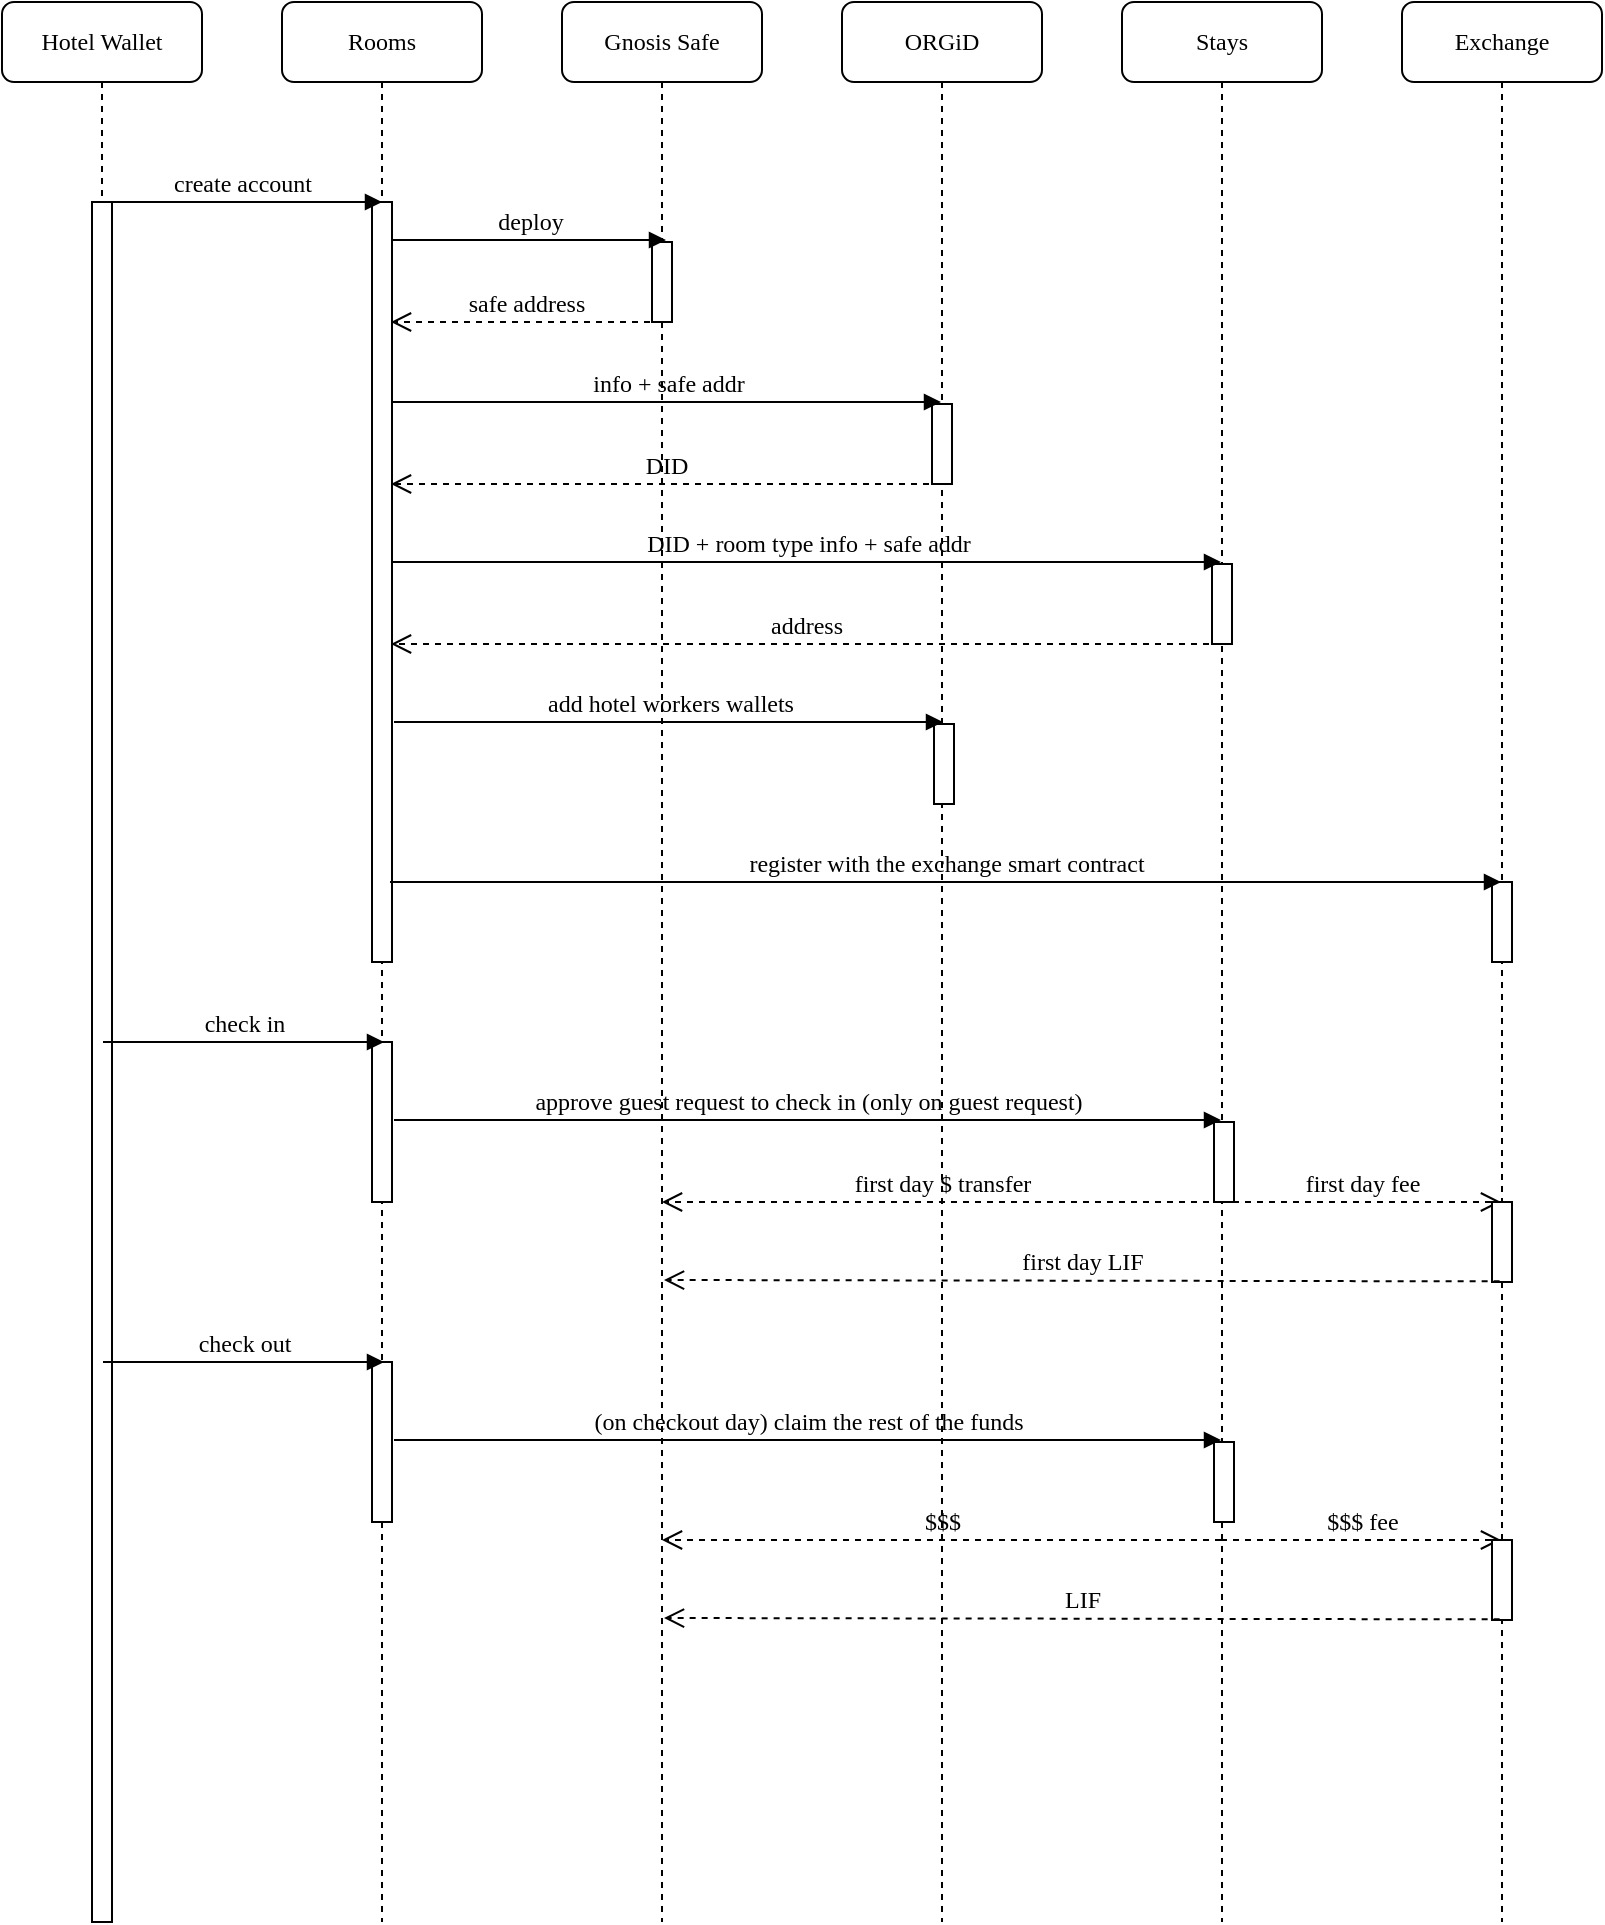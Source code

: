<mxfile version="16.5.1" type="device"><diagram name="Page-1" id="13e1069c-82ec-6db2-03f1-153e76fe0fe0"><mxGraphModel dx="3910" dy="2760" grid="1" gridSize="10" guides="1" tooltips="1" connect="1" arrows="1" fold="1" page="1" pageScale="1" pageWidth="1100" pageHeight="850" background="none" math="0" shadow="0"><root><mxCell id="0"/><mxCell id="1" parent="0"/><mxCell id="7baba1c4bc27f4b0-2" value="&lt;font style=&quot;font-size: 12px&quot;&gt;ORGiD&lt;/font&gt;" style="shape=umlLifeline;perimeter=lifelinePerimeter;whiteSpace=wrap;html=1;container=1;collapsible=0;recursiveResize=0;outlineConnect=0;rounded=1;shadow=0;comic=0;labelBackgroundColor=none;strokeWidth=1;fontFamily=Oxygen Mono;fontSize=12;align=center;fontSource=https%3A%2F%2Ffonts.googleapis.com%2Fcss%3Ffamily%3DOxygen%2BMono;" parent="1" vertex="1"><mxGeometry x="510" y="80" width="100" height="960" as="geometry"/></mxCell><mxCell id="7baba1c4bc27f4b0-10" value="" style="html=1;points=[];perimeter=orthogonalPerimeter;rounded=0;shadow=0;comic=0;labelBackgroundColor=none;strokeWidth=1;fontFamily=Oxygen Mono;fontSize=12;align=center;fontSource=https%3A%2F%2Ffonts.googleapis.com%2Fcss%3Ffamily%3DOxygen%2BMono;" parent="7baba1c4bc27f4b0-2" vertex="1"><mxGeometry x="45" y="201" width="10" height="40" as="geometry"/></mxCell><mxCell id="exHG_pom86GqnMxjgSP4-1" value="DID" style="html=1;verticalAlign=bottom;endArrow=open;dashed=1;endSize=8;labelBackgroundColor=none;fontFamily=Oxygen Mono;fontSize=12;fontSource=https%3A%2F%2Ffonts.googleapis.com%2Fcss%3Ffamily%3DOxygen%2BMono;" parent="7baba1c4bc27f4b0-2" edge="1" source="7baba1c4bc27f4b0-2"><mxGeometry relative="1" as="geometry"><mxPoint x="-225.5" y="241" as="targetPoint"/><mxPoint x="-90" y="241" as="sourcePoint"/></mxGeometry></mxCell><mxCell id="7baba1c4bc27f4b0-3" value="Gnosis Safe" style="shape=umlLifeline;perimeter=lifelinePerimeter;whiteSpace=wrap;html=1;container=1;collapsible=0;recursiveResize=0;outlineConnect=0;rounded=1;shadow=0;comic=0;labelBackgroundColor=none;strokeWidth=1;fontFamily=Oxygen Mono;fontSize=12;align=center;fontSource=https%3A%2F%2Ffonts.googleapis.com%2Fcss%3Ffamily%3DOxygen%2BMono;" parent="1" vertex="1"><mxGeometry x="370" y="80" width="100" height="960" as="geometry"/></mxCell><mxCell id="ZZuMNNuM6Ks5X00v49yn-12" value="" style="html=1;points=[];perimeter=orthogonalPerimeter;rounded=0;shadow=0;comic=0;labelBackgroundColor=none;strokeWidth=1;fontFamily=Oxygen Mono;fontSize=12;align=center;fontSource=https%3A%2F%2Ffonts.googleapis.com%2Fcss%3Ffamily%3DOxygen%2BMono;" vertex="1" parent="7baba1c4bc27f4b0-3"><mxGeometry x="45" y="120" width="10" height="40" as="geometry"/></mxCell><mxCell id="7baba1c4bc27f4b0-5" value="Stays" style="shape=umlLifeline;perimeter=lifelinePerimeter;whiteSpace=wrap;html=1;container=1;collapsible=0;recursiveResize=0;outlineConnect=0;rounded=1;shadow=0;comic=0;labelBackgroundColor=none;strokeWidth=1;fontFamily=Oxygen Mono;fontSize=12;align=center;fontSource=https%3A%2F%2Ffonts.googleapis.com%2Fcss%3Ffamily%3DOxygen%2BMono;" parent="1" vertex="1"><mxGeometry x="650" y="80" width="100" height="960" as="geometry"/></mxCell><mxCell id="ZZuMNNuM6Ks5X00v49yn-29" value="" style="html=1;points=[];perimeter=orthogonalPerimeter;rounded=0;shadow=0;comic=0;labelBackgroundColor=none;strokeWidth=1;fontFamily=Oxygen Mono;fontSize=12;align=center;fontSource=https%3A%2F%2Ffonts.googleapis.com%2Fcss%3Ffamily%3DOxygen%2BMono;" vertex="1" parent="7baba1c4bc27f4b0-5"><mxGeometry x="46" y="560" width="10" height="40" as="geometry"/></mxCell><mxCell id="7baba1c4bc27f4b0-8" value="Rooms" style="shape=umlLifeline;perimeter=lifelinePerimeter;whiteSpace=wrap;html=1;container=1;collapsible=0;recursiveResize=0;outlineConnect=0;rounded=1;shadow=0;comic=0;labelBackgroundColor=none;strokeWidth=1;fontFamily=Oxygen Mono;fontSize=12;align=center;fontSource=https%3A%2F%2Ffonts.googleapis.com%2Fcss%3Ffamily%3DOxygen%2BMono;" parent="1" vertex="1"><mxGeometry x="230" y="80" width="100" height="960" as="geometry"/></mxCell><mxCell id="7baba1c4bc27f4b0-9" value="" style="html=1;points=[];perimeter=orthogonalPerimeter;rounded=0;shadow=0;comic=0;labelBackgroundColor=none;strokeWidth=1;fontFamily=Oxygen Mono;fontSize=12;align=center;fontSource=https%3A%2F%2Ffonts.googleapis.com%2Fcss%3Ffamily%3DOxygen%2BMono;" parent="7baba1c4bc27f4b0-8" vertex="1"><mxGeometry x="45" y="100" width="10" height="380" as="geometry"/></mxCell><mxCell id="ZZuMNNuM6Ks5X00v49yn-10" value="info + safe addr" style="html=1;verticalAlign=bottom;endArrow=block;labelBackgroundColor=none;fontFamily=Oxygen Mono;fontSize=12;edgeStyle=elbowEdgeStyle;elbow=vertical;fontSource=https%3A%2F%2Ffonts.googleapis.com%2Fcss%3Ffamily%3DOxygen%2BMono;" edge="1" parent="7baba1c4bc27f4b0-8" target="7baba1c4bc27f4b0-2"><mxGeometry relative="1" as="geometry"><mxPoint x="55" y="200" as="sourcePoint"/><mxPoint x="190" y="200" as="targetPoint"/></mxGeometry></mxCell><mxCell id="7baba1c4bc27f4b0-11" value="create account" style="html=1;verticalAlign=bottom;endArrow=block;labelBackgroundColor=none;fontFamily=Oxygen Mono;fontSize=12;edgeStyle=elbowEdgeStyle;elbow=vertical;fontSource=https%3A%2F%2Ffonts.googleapis.com%2Fcss%3Ffamily%3DOxygen%2BMono;" parent="1" source="ZZuMNNuM6Ks5X00v49yn-7" edge="1"><mxGeometry relative="1" as="geometry"><mxPoint x="350" y="190" as="sourcePoint"/><mxPoint x="280" y="180" as="targetPoint"/></mxGeometry></mxCell><mxCell id="ZZuMNNuM6Ks5X00v49yn-1" value="Exchange" style="shape=umlLifeline;perimeter=lifelinePerimeter;whiteSpace=wrap;html=1;container=1;collapsible=0;recursiveResize=0;outlineConnect=0;rounded=1;shadow=0;comic=0;labelBackgroundColor=none;strokeWidth=1;fontFamily=Oxygen Mono;fontSize=12;align=center;fontSource=https%3A%2F%2Ffonts.googleapis.com%2Fcss%3Ffamily%3DOxygen%2BMono;" vertex="1" parent="1"><mxGeometry x="790" y="80" width="100" height="960" as="geometry"/></mxCell><mxCell id="ZZuMNNuM6Ks5X00v49yn-28" value="" style="html=1;points=[];perimeter=orthogonalPerimeter;rounded=0;shadow=0;comic=0;labelBackgroundColor=none;strokeWidth=1;fontFamily=Oxygen Mono;fontSize=12;align=center;fontSource=https%3A%2F%2Ffonts.googleapis.com%2Fcss%3Ffamily%3DOxygen%2BMono;" vertex="1" parent="ZZuMNNuM6Ks5X00v49yn-1"><mxGeometry x="45" y="440" width="10" height="40" as="geometry"/></mxCell><mxCell id="ZZuMNNuM6Ks5X00v49yn-7" value="Hotel Wallet" style="shape=umlLifeline;perimeter=lifelinePerimeter;whiteSpace=wrap;html=1;container=1;collapsible=0;recursiveResize=0;outlineConnect=0;rounded=1;shadow=0;comic=0;labelBackgroundColor=none;strokeWidth=1;fontFamily=Oxygen Mono;fontSize=12;align=center;fontSource=https%3A%2F%2Ffonts.googleapis.com%2Fcss%3Ffamily%3DOxygen%2BMono;" vertex="1" parent="1"><mxGeometry x="90" y="80" width="100" height="960" as="geometry"/></mxCell><mxCell id="ZZuMNNuM6Ks5X00v49yn-8" value="" style="html=1;points=[];perimeter=orthogonalPerimeter;rounded=0;shadow=0;comic=0;labelBackgroundColor=none;strokeWidth=1;fontFamily=Oxygen Mono;fontSize=12;align=center;fontSource=https%3A%2F%2Ffonts.googleapis.com%2Fcss%3Ffamily%3DOxygen%2BMono;" vertex="1" parent="ZZuMNNuM6Ks5X00v49yn-7"><mxGeometry x="45" y="100" width="10" height="860" as="geometry"/></mxCell><mxCell id="ZZuMNNuM6Ks5X00v49yn-13" value="safe address" style="html=1;verticalAlign=bottom;endArrow=open;dashed=1;endSize=8;labelBackgroundColor=none;fontFamily=Oxygen Mono;fontSize=12;fontSource=https%3A%2F%2Ffonts.googleapis.com%2Fcss%3Ffamily%3DOxygen%2BMono;" edge="1" parent="1"><mxGeometry relative="1" as="geometry"><mxPoint x="284.5" y="240" as="targetPoint"/><mxPoint x="420" y="240" as="sourcePoint"/></mxGeometry></mxCell><mxCell id="ZZuMNNuM6Ks5X00v49yn-14" value="deploy" style="html=1;verticalAlign=bottom;endArrow=block;labelBackgroundColor=none;fontFamily=Oxygen Mono;fontSize=12;edgeStyle=elbowEdgeStyle;elbow=vertical;fontSource=https%3A%2F%2Ffonts.googleapis.com%2Fcss%3Ffamily%3DOxygen%2BMono;" edge="1" parent="1"><mxGeometry relative="1" as="geometry"><mxPoint x="285" y="199" as="sourcePoint"/><mxPoint x="422" y="199" as="targetPoint"/></mxGeometry></mxCell><mxCell id="ZZuMNNuM6Ks5X00v49yn-15" value="" style="html=1;points=[];perimeter=orthogonalPerimeter;rounded=0;shadow=0;comic=0;labelBackgroundColor=none;strokeWidth=1;fontFamily=Oxygen Mono;fontSize=12;align=center;fontSource=https%3A%2F%2Ffonts.googleapis.com%2Fcss%3Ffamily%3DOxygen%2BMono;" vertex="1" parent="1"><mxGeometry x="695" y="361" width="10" height="40" as="geometry"/></mxCell><mxCell id="ZZuMNNuM6Ks5X00v49yn-16" value="address" style="html=1;verticalAlign=bottom;endArrow=open;dashed=1;endSize=8;labelBackgroundColor=none;fontFamily=Oxygen Mono;fontSize=12;fontSource=https%3A%2F%2Ffonts.googleapis.com%2Fcss%3Ffamily%3DOxygen%2BMono;" edge="1" parent="1"><mxGeometry relative="1" as="geometry"><mxPoint x="284.5" y="401" as="targetPoint"/><mxPoint x="699.5" y="401" as="sourcePoint"/></mxGeometry></mxCell><mxCell id="ZZuMNNuM6Ks5X00v49yn-17" value="DID + room type info + safe addr" style="html=1;verticalAlign=bottom;endArrow=block;labelBackgroundColor=none;fontFamily=Oxygen Mono;fontSize=12;edgeStyle=elbowEdgeStyle;elbow=vertical;fontSource=https%3A%2F%2Ffonts.googleapis.com%2Fcss%3Ffamily%3DOxygen%2BMono;" edge="1" parent="1"><mxGeometry relative="1" as="geometry"><mxPoint x="285" y="360" as="sourcePoint"/><mxPoint x="699.5" y="360" as="targetPoint"/></mxGeometry></mxCell><mxCell id="ZZuMNNuM6Ks5X00v49yn-18" value="" style="html=1;points=[];perimeter=orthogonalPerimeter;rounded=0;shadow=0;comic=0;labelBackgroundColor=none;strokeWidth=1;fontFamily=Oxygen Mono;fontSize=12;align=center;fontSource=https%3A%2F%2Ffonts.googleapis.com%2Fcss%3Ffamily%3DOxygen%2BMono;" vertex="1" parent="1"><mxGeometry x="556" y="441" width="10" height="40" as="geometry"/></mxCell><mxCell id="ZZuMNNuM6Ks5X00v49yn-20" value="add hotel workers wallets" style="html=1;verticalAlign=bottom;endArrow=block;labelBackgroundColor=none;fontFamily=Oxygen Mono;fontSize=12;edgeStyle=elbowEdgeStyle;elbow=vertical;fontSource=https%3A%2F%2Ffonts.googleapis.com%2Fcss%3Ffamily%3DOxygen%2BMono;" edge="1" parent="1"><mxGeometry relative="1" as="geometry"><mxPoint x="286" y="440" as="sourcePoint"/><mxPoint x="560.5" y="440" as="targetPoint"/></mxGeometry></mxCell><mxCell id="ZZuMNNuM6Ks5X00v49yn-25" value="" style="html=1;points=[];perimeter=orthogonalPerimeter;rounded=0;shadow=0;comic=0;labelBackgroundColor=none;strokeWidth=1;fontFamily=Oxygen Mono;fontSize=12;align=center;fontSource=https%3A%2F%2Ffonts.googleapis.com%2Fcss%3Ffamily%3DOxygen%2BMono;" vertex="1" parent="1"><mxGeometry x="275" y="600" width="10" height="80" as="geometry"/></mxCell><mxCell id="ZZuMNNuM6Ks5X00v49yn-26" value="check in" style="html=1;verticalAlign=bottom;endArrow=block;labelBackgroundColor=none;fontFamily=Oxygen Mono;fontSize=12;edgeStyle=elbowEdgeStyle;elbow=vertical;fontSource=https%3A%2F%2Ffonts.googleapis.com%2Fcss%3Ffamily%3DOxygen%2BMono;" edge="1" parent="1"><mxGeometry relative="1" as="geometry"><mxPoint x="140.5" y="600" as="sourcePoint"/><mxPoint x="281" y="600" as="targetPoint"/></mxGeometry></mxCell><mxCell id="ZZuMNNuM6Ks5X00v49yn-27" value="register with the exchange smart contract" style="html=1;verticalAlign=bottom;endArrow=block;labelBackgroundColor=none;fontFamily=Oxygen Mono;fontSize=12;edgeStyle=elbowEdgeStyle;elbow=vertical;fontSource=https%3A%2F%2Ffonts.googleapis.com%2Fcss%3Ffamily%3DOxygen%2BMono;" edge="1" parent="1" target="ZZuMNNuM6Ks5X00v49yn-1"><mxGeometry relative="1" as="geometry"><mxPoint x="284" y="520" as="sourcePoint"/><mxPoint x="558.5" y="520" as="targetPoint"/></mxGeometry></mxCell><mxCell id="ZZuMNNuM6Ks5X00v49yn-30" value="approve guest request to check in (only on guest request)" style="html=1;verticalAlign=bottom;endArrow=block;labelBackgroundColor=none;fontFamily=Oxygen Mono;fontSize=12;edgeStyle=elbowEdgeStyle;elbow=vertical;fontSource=https%3A%2F%2Ffonts.googleapis.com%2Fcss%3Ffamily%3DOxygen%2BMono;" edge="1" parent="1" target="7baba1c4bc27f4b0-5"><mxGeometry relative="1" as="geometry"><mxPoint x="286" y="639" as="sourcePoint"/><mxPoint x="560.5" y="639" as="targetPoint"/></mxGeometry></mxCell><mxCell id="ZZuMNNuM6Ks5X00v49yn-31" value="" style="html=1;points=[];perimeter=orthogonalPerimeter;rounded=0;shadow=0;comic=0;labelBackgroundColor=none;strokeWidth=1;fontFamily=Oxygen Mono;fontSize=12;align=center;fontSource=https%3A%2F%2Ffonts.googleapis.com%2Fcss%3Ffamily%3DOxygen%2BMono;" vertex="1" parent="1"><mxGeometry x="696" y="800" width="10" height="40" as="geometry"/></mxCell><mxCell id="ZZuMNNuM6Ks5X00v49yn-32" value="" style="html=1;points=[];perimeter=orthogonalPerimeter;rounded=0;shadow=0;comic=0;labelBackgroundColor=none;strokeWidth=1;fontFamily=Oxygen Mono;fontSize=12;align=center;fontSource=https%3A%2F%2Ffonts.googleapis.com%2Fcss%3Ffamily%3DOxygen%2BMono;" vertex="1" parent="1"><mxGeometry x="275" y="760" width="10" height="80" as="geometry"/></mxCell><mxCell id="ZZuMNNuM6Ks5X00v49yn-33" value="check out" style="html=1;verticalAlign=bottom;endArrow=block;labelBackgroundColor=none;fontFamily=Oxygen Mono;fontSize=12;edgeStyle=elbowEdgeStyle;elbow=vertical;fontSource=https%3A%2F%2Ffonts.googleapis.com%2Fcss%3Ffamily%3DOxygen%2BMono;" edge="1" parent="1"><mxGeometry relative="1" as="geometry"><mxPoint x="140.5" y="760" as="sourcePoint"/><mxPoint x="281" y="760" as="targetPoint"/></mxGeometry></mxCell><mxCell id="ZZuMNNuM6Ks5X00v49yn-34" value="(on checkout day) claim the rest of the funds" style="html=1;verticalAlign=bottom;endArrow=block;labelBackgroundColor=none;fontFamily=Oxygen Mono;fontSize=12;edgeStyle=elbowEdgeStyle;elbow=vertical;fontSource=https%3A%2F%2Ffonts.googleapis.com%2Fcss%3Ffamily%3DOxygen%2BMono;" edge="1" parent="1"><mxGeometry relative="1" as="geometry"><mxPoint x="286" y="799" as="sourcePoint"/><mxPoint x="699.5" y="799" as="targetPoint"/></mxGeometry></mxCell><mxCell id="ZZuMNNuM6Ks5X00v49yn-35" value="first day $ transfer" style="html=1;verticalAlign=bottom;endArrow=open;dashed=1;endSize=8;labelBackgroundColor=none;fontFamily=Oxygen Mono;fontSize=12;fontSource=https%3A%2F%2Ffonts.googleapis.com%2Fcss%3Ffamily%3DOxygen%2BMono;" edge="1" parent="1"><mxGeometry relative="1" as="geometry"><mxPoint x="420" y="680" as="targetPoint"/><mxPoint x="699.5" y="680" as="sourcePoint"/></mxGeometry></mxCell><mxCell id="ZZuMNNuM6Ks5X00v49yn-37" value="first day fee" style="html=1;verticalAlign=bottom;endArrow=open;dashed=1;endSize=8;labelBackgroundColor=none;fontFamily=Oxygen Mono;fontSize=12;fontSource=https%3A%2F%2Ffonts.googleapis.com%2Fcss%3Ffamily%3DOxygen%2BMono;" edge="1" parent="1"><mxGeometry relative="1" as="geometry"><mxPoint x="839.5" y="680" as="targetPoint"/><mxPoint x="699.5" y="680" as="sourcePoint"/></mxGeometry></mxCell><mxCell id="ZZuMNNuM6Ks5X00v49yn-38" value="" style="html=1;points=[];perimeter=orthogonalPerimeter;rounded=0;shadow=0;comic=0;labelBackgroundColor=none;strokeWidth=1;fontFamily=Oxygen Mono;fontSize=12;align=center;fontSource=https%3A%2F%2Ffonts.googleapis.com%2Fcss%3Ffamily%3DOxygen%2BMono;" vertex="1" parent="1"><mxGeometry x="835" y="680" width="10" height="40" as="geometry"/></mxCell><mxCell id="ZZuMNNuM6Ks5X00v49yn-39" value="first day LIF" style="html=1;verticalAlign=bottom;endArrow=open;dashed=1;endSize=8;labelBackgroundColor=none;fontFamily=Oxygen Mono;fontSize=12;fontSource=https%3A%2F%2Ffonts.googleapis.com%2Fcss%3Ffamily%3DOxygen%2BMono;exitX=0.382;exitY=0.992;exitDx=0;exitDy=0;exitPerimeter=0;" edge="1" parent="1" source="ZZuMNNuM6Ks5X00v49yn-38"><mxGeometry relative="1" as="geometry"><mxPoint x="421" y="719" as="targetPoint"/><mxPoint x="700.5" y="719" as="sourcePoint"/></mxGeometry></mxCell><mxCell id="ZZuMNNuM6Ks5X00v49yn-40" value="$$$" style="html=1;verticalAlign=bottom;endArrow=open;dashed=1;endSize=8;labelBackgroundColor=none;fontFamily=Oxygen Mono;fontSize=12;fontSource=https%3A%2F%2Ffonts.googleapis.com%2Fcss%3Ffamily%3DOxygen%2BMono;" edge="1" parent="1"><mxGeometry relative="1" as="geometry"><mxPoint x="420" y="849" as="targetPoint"/><mxPoint x="699.5" y="849" as="sourcePoint"/></mxGeometry></mxCell><mxCell id="ZZuMNNuM6Ks5X00v49yn-41" value="$$$ fee" style="html=1;verticalAlign=bottom;endArrow=open;dashed=1;endSize=8;labelBackgroundColor=none;fontFamily=Oxygen Mono;fontSize=12;fontSource=https%3A%2F%2Ffonts.googleapis.com%2Fcss%3Ffamily%3DOxygen%2BMono;" edge="1" parent="1"><mxGeometry relative="1" as="geometry"><mxPoint x="839.5" y="849" as="targetPoint"/><mxPoint x="699.5" y="849" as="sourcePoint"/></mxGeometry></mxCell><mxCell id="ZZuMNNuM6Ks5X00v49yn-42" value="" style="html=1;points=[];perimeter=orthogonalPerimeter;rounded=0;shadow=0;comic=0;labelBackgroundColor=none;strokeWidth=1;fontFamily=Oxygen Mono;fontSize=12;align=center;fontSource=https%3A%2F%2Ffonts.googleapis.com%2Fcss%3Ffamily%3DOxygen%2BMono;" vertex="1" parent="1"><mxGeometry x="835" y="849" width="10" height="40" as="geometry"/></mxCell><mxCell id="ZZuMNNuM6Ks5X00v49yn-43" value="LIF" style="html=1;verticalAlign=bottom;endArrow=open;dashed=1;endSize=8;labelBackgroundColor=none;fontFamily=Oxygen Mono;fontSize=12;fontSource=https%3A%2F%2Ffonts.googleapis.com%2Fcss%3Ffamily%3DOxygen%2BMono;exitX=0.382;exitY=0.992;exitDx=0;exitDy=0;exitPerimeter=0;" edge="1" parent="1" source="ZZuMNNuM6Ks5X00v49yn-42"><mxGeometry relative="1" as="geometry"><mxPoint x="421" y="888" as="targetPoint"/><mxPoint x="700.5" y="888" as="sourcePoint"/></mxGeometry></mxCell></root></mxGraphModel></diagram></mxfile>